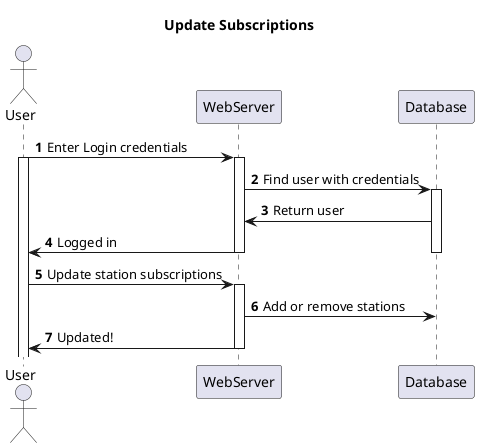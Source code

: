 @startuml
'https://plantuml.com/sequence-diagram

autonumber
title Update Subscriptions
actor User
participant WebServer
participant Database
User -> WebServer: Enter Login credentials
activate User
activate WebServer
WebServer -> Database: Find user with credentials
activate Database
Database -> WebServer: Return user
WebServer -> User : Logged in
deactivate Database
deactivate WebServer
User -> WebServer: Update station subscriptions
activate WebServer
WebServer -> Database: Add or remove stations
WebServer -> User: Updated!
deactivate WebServer
@enduml